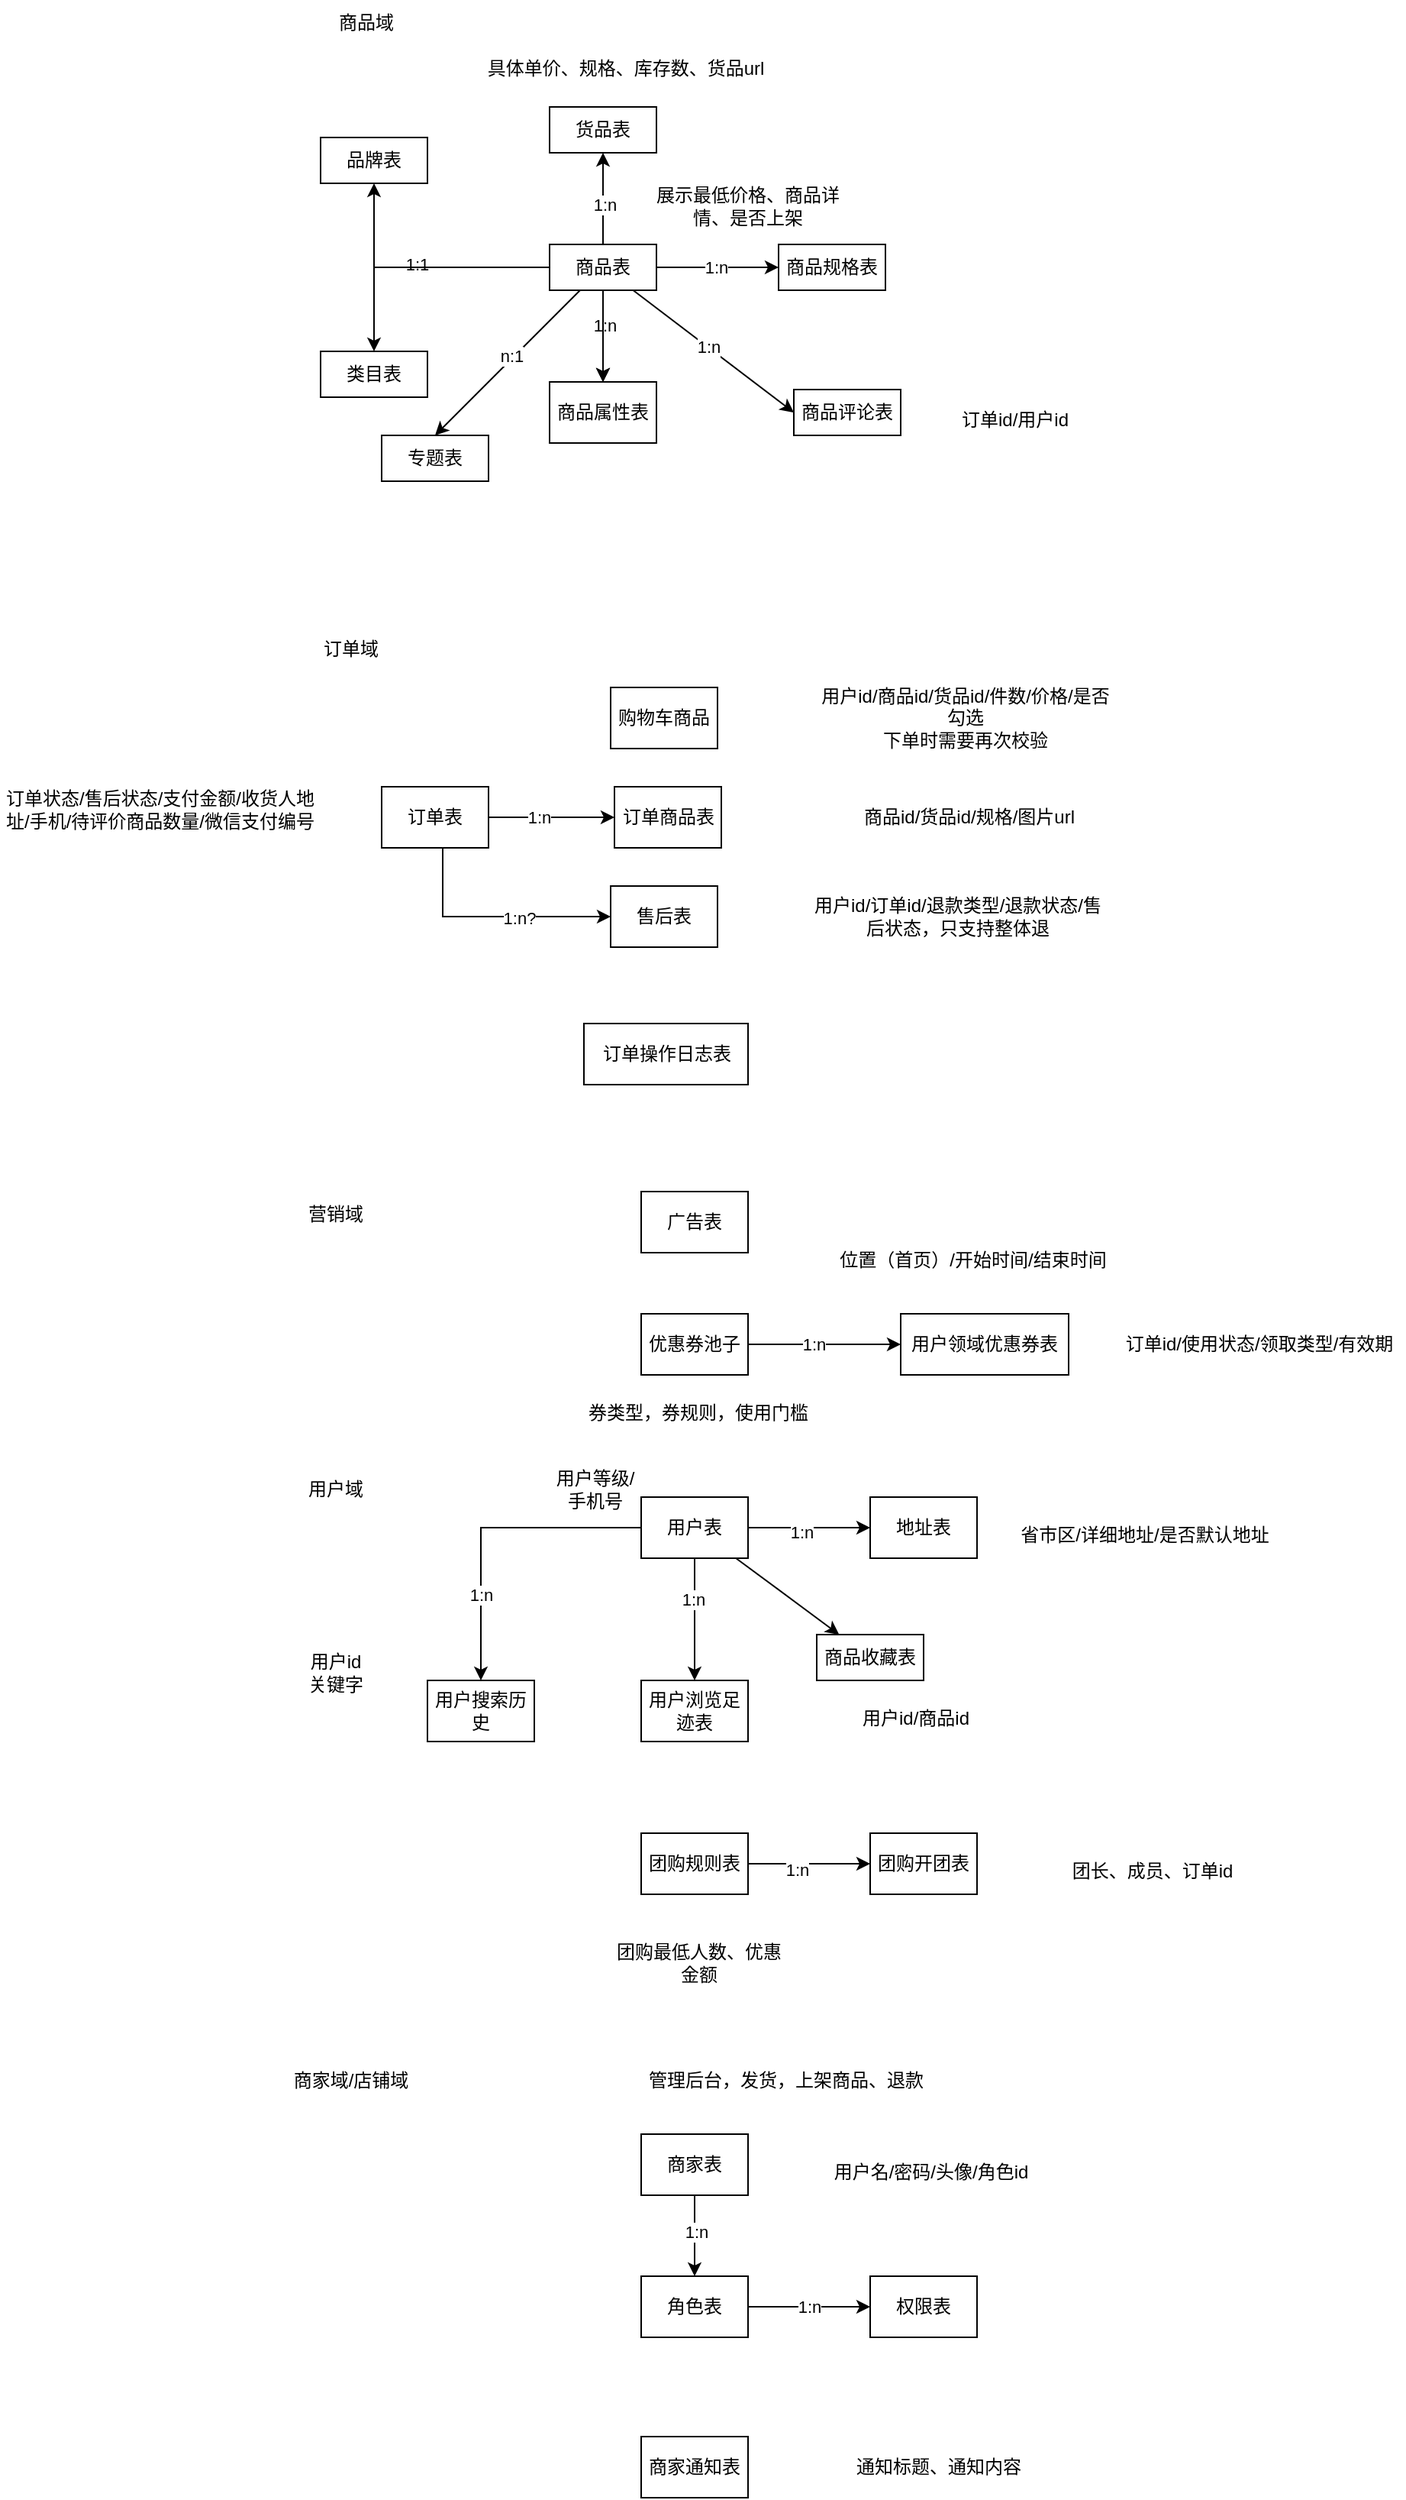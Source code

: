 <mxfile version="21.6.1" type="github">
  <diagram id="R2lEEEUBdFMjLlhIrx00" name="Page-1">
    <mxGraphModel dx="1783" dy="506" grid="1" gridSize="10" guides="1" tooltips="1" connect="1" arrows="1" fold="1" page="1" pageScale="1" pageWidth="850" pageHeight="1100" math="0" shadow="0" extFonts="Permanent Marker^https://fonts.googleapis.com/css?family=Permanent+Marker">
      <root>
        <mxCell id="0" />
        <mxCell id="1" parent="0" />
        <mxCell id="ljNqTBHzjzzW8Y34iLLb-36" value="&lt;div&gt;&lt;br&gt;&lt;/div&gt;&lt;div&gt;&lt;br&gt;&lt;/div&gt;&lt;div&gt;&lt;br&gt;&lt;/div&gt;&lt;div&gt;&lt;br&gt;&lt;/div&gt;&lt;div&gt;&lt;br&gt;&lt;/div&gt;&lt;div&gt;&lt;br&gt;&lt;/div&gt;&lt;div&gt;&lt;br&gt;&lt;/div&gt;&lt;div&gt;&lt;br&gt;&lt;/div&gt;&lt;div&gt;&lt;br&gt;&lt;/div&gt;&lt;div&gt;&lt;br&gt;&lt;/div&gt;&lt;div&gt;&lt;br&gt;&lt;/div&gt;&lt;div&gt;&lt;br&gt;&lt;/div&gt;&lt;div&gt;&lt;br&gt;&lt;/div&gt;&lt;div&gt;&lt;br&gt;&lt;/div&gt;" style="text;html=1;strokeColor=none;fillColor=none;align=center;verticalAlign=middle;whiteSpace=wrap;rounded=0;" vertex="1" parent="1">
          <mxGeometry x="10" y="170" width="60" height="30" as="geometry" />
        </mxCell>
        <mxCell id="ljNqTBHzjzzW8Y34iLLb-44" value="" style="edgeStyle=orthogonalEdgeStyle;rounded=0;orthogonalLoop=1;jettySize=auto;html=1;" edge="1" parent="1" source="ljNqTBHzjzzW8Y34iLLb-42" target="ljNqTBHzjzzW8Y34iLLb-43">
          <mxGeometry relative="1" as="geometry" />
        </mxCell>
        <mxCell id="ljNqTBHzjzzW8Y34iLLb-45" value="1:n" style="edgeLabel;html=1;align=center;verticalAlign=middle;resizable=0;points=[];" vertex="1" connectable="0" parent="ljNqTBHzjzzW8Y34iLLb-44">
          <mxGeometry x="-0.25" y="1" relative="1" as="geometry">
            <mxPoint as="offset" />
          </mxGeometry>
        </mxCell>
        <mxCell id="ljNqTBHzjzzW8Y34iLLb-47" value="" style="edgeStyle=orthogonalEdgeStyle;rounded=0;orthogonalLoop=1;jettySize=auto;html=1;" edge="1" parent="1" source="ljNqTBHzjzzW8Y34iLLb-42" target="ljNqTBHzjzzW8Y34iLLb-46">
          <mxGeometry relative="1" as="geometry" />
        </mxCell>
        <mxCell id="ljNqTBHzjzzW8Y34iLLb-48" value="1:n" style="edgeLabel;html=1;align=center;verticalAlign=middle;resizable=0;points=[];" vertex="1" connectable="0" parent="ljNqTBHzjzzW8Y34iLLb-47">
          <mxGeometry x="-0.025" relative="1" as="geometry">
            <mxPoint as="offset" />
          </mxGeometry>
        </mxCell>
        <mxCell id="ljNqTBHzjzzW8Y34iLLb-50" value="" style="edgeStyle=orthogonalEdgeStyle;rounded=0;orthogonalLoop=1;jettySize=auto;html=1;" edge="1" parent="1" source="ljNqTBHzjzzW8Y34iLLb-42" target="ljNqTBHzjzzW8Y34iLLb-49">
          <mxGeometry relative="1" as="geometry" />
        </mxCell>
        <mxCell id="ljNqTBHzjzzW8Y34iLLb-52" value="1:n" style="edgeLabel;html=1;align=center;verticalAlign=middle;resizable=0;points=[];" vertex="1" connectable="0" parent="ljNqTBHzjzzW8Y34iLLb-50">
          <mxGeometry x="-0.133" y="-1" relative="1" as="geometry">
            <mxPoint as="offset" />
          </mxGeometry>
        </mxCell>
        <mxCell id="ljNqTBHzjzzW8Y34iLLb-55" value="" style="edgeStyle=orthogonalEdgeStyle;rounded=0;orthogonalLoop=1;jettySize=auto;html=1;" edge="1" parent="1" source="ljNqTBHzjzzW8Y34iLLb-42" target="ljNqTBHzjzzW8Y34iLLb-54">
          <mxGeometry relative="1" as="geometry" />
        </mxCell>
        <mxCell id="ljNqTBHzjzzW8Y34iLLb-56" value="1:1" style="edgeLabel;html=1;align=center;verticalAlign=middle;resizable=0;points=[];" vertex="1" connectable="0" parent="ljNqTBHzjzzW8Y34iLLb-55">
          <mxGeometry x="0.024" y="-2" relative="1" as="geometry">
            <mxPoint as="offset" />
          </mxGeometry>
        </mxCell>
        <mxCell id="ljNqTBHzjzzW8Y34iLLb-59" value="" style="edgeStyle=orthogonalEdgeStyle;rounded=0;orthogonalLoop=1;jettySize=auto;html=1;" edge="1" parent="1" source="ljNqTBHzjzzW8Y34iLLb-42" target="ljNqTBHzjzzW8Y34iLLb-58">
          <mxGeometry relative="1" as="geometry" />
        </mxCell>
        <mxCell id="ljNqTBHzjzzW8Y34iLLb-61" value="" style="edgeStyle=orthogonalEdgeStyle;rounded=0;orthogonalLoop=1;jettySize=auto;html=1;" edge="1" parent="1" source="ljNqTBHzjzzW8Y34iLLb-42" target="ljNqTBHzjzzW8Y34iLLb-43">
          <mxGeometry relative="1" as="geometry" />
        </mxCell>
        <mxCell id="ljNqTBHzjzzW8Y34iLLb-62" value="" style="edgeStyle=orthogonalEdgeStyle;rounded=0;orthogonalLoop=1;jettySize=auto;html=1;" edge="1" parent="1" source="ljNqTBHzjzzW8Y34iLLb-42" target="ljNqTBHzjzzW8Y34iLLb-43">
          <mxGeometry relative="1" as="geometry" />
        </mxCell>
        <mxCell id="ljNqTBHzjzzW8Y34iLLb-65" style="rounded=0;orthogonalLoop=1;jettySize=auto;html=1;entryX=0;entryY=0.5;entryDx=0;entryDy=0;" edge="1" parent="1" source="ljNqTBHzjzzW8Y34iLLb-42" target="ljNqTBHzjzzW8Y34iLLb-64">
          <mxGeometry relative="1" as="geometry" />
        </mxCell>
        <mxCell id="ljNqTBHzjzzW8Y34iLLb-66" value="1:n" style="edgeLabel;html=1;align=center;verticalAlign=middle;resizable=0;points=[];" vertex="1" connectable="0" parent="ljNqTBHzjzzW8Y34iLLb-65">
          <mxGeometry x="-0.08" relative="1" as="geometry">
            <mxPoint as="offset" />
          </mxGeometry>
        </mxCell>
        <mxCell id="ljNqTBHzjzzW8Y34iLLb-127" style="rounded=0;orthogonalLoop=1;jettySize=auto;html=1;entryX=0.5;entryY=0;entryDx=0;entryDy=0;" edge="1" parent="1" source="ljNqTBHzjzzW8Y34iLLb-42" target="ljNqTBHzjzzW8Y34iLLb-125">
          <mxGeometry relative="1" as="geometry" />
        </mxCell>
        <mxCell id="ljNqTBHzjzzW8Y34iLLb-128" value="n:1" style="edgeLabel;html=1;align=center;verticalAlign=middle;resizable=0;points=[];" vertex="1" connectable="0" parent="ljNqTBHzjzzW8Y34iLLb-127">
          <mxGeometry x="-0.053" y="-1" relative="1" as="geometry">
            <mxPoint y="-1" as="offset" />
          </mxGeometry>
        </mxCell>
        <mxCell id="ljNqTBHzjzzW8Y34iLLb-42" value="商品表" style="rounded=0;whiteSpace=wrap;html=1;" vertex="1" parent="1">
          <mxGeometry x="250" y="180" width="70" height="30" as="geometry" />
        </mxCell>
        <mxCell id="ljNqTBHzjzzW8Y34iLLb-43" value="商品属性表" style="rounded=0;whiteSpace=wrap;html=1;" vertex="1" parent="1">
          <mxGeometry x="250" y="270" width="70" height="40" as="geometry" />
        </mxCell>
        <mxCell id="ljNqTBHzjzzW8Y34iLLb-46" value="商品规格表" style="rounded=0;whiteSpace=wrap;html=1;" vertex="1" parent="1">
          <mxGeometry x="400" y="180" width="70" height="30" as="geometry" />
        </mxCell>
        <mxCell id="ljNqTBHzjzzW8Y34iLLb-49" value="货品表" style="rounded=0;whiteSpace=wrap;html=1;" vertex="1" parent="1">
          <mxGeometry x="250" y="90" width="70" height="30" as="geometry" />
        </mxCell>
        <mxCell id="ljNqTBHzjzzW8Y34iLLb-51" value="具体单价、规格、库存数、货品url" style="text;html=1;strokeColor=none;fillColor=none;align=center;verticalAlign=middle;whiteSpace=wrap;rounded=0;" vertex="1" parent="1">
          <mxGeometry x="200" y="50" width="200" height="30" as="geometry" />
        </mxCell>
        <mxCell id="ljNqTBHzjzzW8Y34iLLb-53" value="展示最低价格、商品详情、是否上架" style="text;html=1;strokeColor=none;fillColor=none;align=center;verticalAlign=middle;whiteSpace=wrap;rounded=0;" vertex="1" parent="1">
          <mxGeometry x="310" y="140" width="140" height="30" as="geometry" />
        </mxCell>
        <mxCell id="ljNqTBHzjzzW8Y34iLLb-54" value="品牌表" style="rounded=0;whiteSpace=wrap;html=1;" vertex="1" parent="1">
          <mxGeometry x="100" y="110" width="70" height="30" as="geometry" />
        </mxCell>
        <mxCell id="ljNqTBHzjzzW8Y34iLLb-58" value="类目表" style="rounded=0;whiteSpace=wrap;html=1;" vertex="1" parent="1">
          <mxGeometry x="100" y="250" width="70" height="30" as="geometry" />
        </mxCell>
        <mxCell id="ljNqTBHzjzzW8Y34iLLb-60" value="商品域" style="text;html=1;strokeColor=none;fillColor=none;align=center;verticalAlign=middle;whiteSpace=wrap;rounded=0;" vertex="1" parent="1">
          <mxGeometry x="100" y="20" width="60" height="30" as="geometry" />
        </mxCell>
        <mxCell id="ljNqTBHzjzzW8Y34iLLb-64" value="商品评论表" style="rounded=0;whiteSpace=wrap;html=1;" vertex="1" parent="1">
          <mxGeometry x="410" y="275" width="70" height="30" as="geometry" />
        </mxCell>
        <mxCell id="ljNqTBHzjzzW8Y34iLLb-67" value="订单id/用户id" style="text;html=1;strokeColor=none;fillColor=none;align=center;verticalAlign=middle;whiteSpace=wrap;rounded=0;" vertex="1" parent="1">
          <mxGeometry x="510" y="280" width="90" height="30" as="geometry" />
        </mxCell>
        <mxCell id="ljNqTBHzjzzW8Y34iLLb-68" value="商品收藏表" style="rounded=0;whiteSpace=wrap;html=1;" vertex="1" parent="1">
          <mxGeometry x="425" y="1090" width="70" height="30" as="geometry" />
        </mxCell>
        <mxCell id="ljNqTBHzjzzW8Y34iLLb-71" value="订单域" style="text;html=1;strokeColor=none;fillColor=none;align=center;verticalAlign=middle;whiteSpace=wrap;rounded=0;" vertex="1" parent="1">
          <mxGeometry x="90" y="430" width="60" height="30" as="geometry" />
        </mxCell>
        <mxCell id="ljNqTBHzjzzW8Y34iLLb-72" value="购物车商品" style="rounded=0;whiteSpace=wrap;html=1;" vertex="1" parent="1">
          <mxGeometry x="290" y="470" width="70" height="40" as="geometry" />
        </mxCell>
        <mxCell id="ljNqTBHzjzzW8Y34iLLb-73" value="用户id/商品id/货品id/件数/价格/是否勾选&lt;br&gt;下单时需要再次校验" style="text;html=1;strokeColor=none;fillColor=none;align=center;verticalAlign=middle;whiteSpace=wrap;rounded=0;" vertex="1" parent="1">
          <mxGeometry x="425" y="475" width="195" height="30" as="geometry" />
        </mxCell>
        <mxCell id="ljNqTBHzjzzW8Y34iLLb-74" value="营销域" style="text;html=1;strokeColor=none;fillColor=none;align=center;verticalAlign=middle;whiteSpace=wrap;rounded=0;" vertex="1" parent="1">
          <mxGeometry x="80" y="800" width="60" height="30" as="geometry" />
        </mxCell>
        <mxCell id="ljNqTBHzjzzW8Y34iLLb-75" value="广告表" style="rounded=0;whiteSpace=wrap;html=1;" vertex="1" parent="1">
          <mxGeometry x="310" y="800" width="70" height="40" as="geometry" />
        </mxCell>
        <mxCell id="ljNqTBHzjzzW8Y34iLLb-76" value="位置（首页）/开始时间/结束时间" style="text;html=1;strokeColor=none;fillColor=none;align=center;verticalAlign=middle;whiteSpace=wrap;rounded=0;" vertex="1" parent="1">
          <mxGeometry x="430" y="830" width="195" height="30" as="geometry" />
        </mxCell>
        <mxCell id="ljNqTBHzjzzW8Y34iLLb-77" value="用户域" style="text;html=1;strokeColor=none;fillColor=none;align=center;verticalAlign=middle;whiteSpace=wrap;rounded=0;" vertex="1" parent="1">
          <mxGeometry x="80" y="980" width="60" height="30" as="geometry" />
        </mxCell>
        <mxCell id="ljNqTBHzjzzW8Y34iLLb-80" value="" style="edgeStyle=orthogonalEdgeStyle;rounded=0;orthogonalLoop=1;jettySize=auto;html=1;" edge="1" parent="1" source="ljNqTBHzjzzW8Y34iLLb-78" target="ljNqTBHzjzzW8Y34iLLb-79">
          <mxGeometry relative="1" as="geometry" />
        </mxCell>
        <mxCell id="ljNqTBHzjzzW8Y34iLLb-81" value="1:n" style="edgeLabel;html=1;align=center;verticalAlign=middle;resizable=0;points=[];" vertex="1" connectable="0" parent="ljNqTBHzjzzW8Y34iLLb-80">
          <mxGeometry x="-0.125" y="-3" relative="1" as="geometry">
            <mxPoint as="offset" />
          </mxGeometry>
        </mxCell>
        <mxCell id="ljNqTBHzjzzW8Y34iLLb-95" value="" style="edgeStyle=orthogonalEdgeStyle;rounded=0;orthogonalLoop=1;jettySize=auto;html=1;" edge="1" parent="1" source="ljNqTBHzjzzW8Y34iLLb-78" target="ljNqTBHzjzzW8Y34iLLb-94">
          <mxGeometry relative="1" as="geometry" />
        </mxCell>
        <mxCell id="ljNqTBHzjzzW8Y34iLLb-97" value="1:n" style="edgeLabel;html=1;align=center;verticalAlign=middle;resizable=0;points=[];" vertex="1" connectable="0" parent="ljNqTBHzjzzW8Y34iLLb-95">
          <mxGeometry x="-0.325" y="-1" relative="1" as="geometry">
            <mxPoint as="offset" />
          </mxGeometry>
        </mxCell>
        <mxCell id="ljNqTBHzjzzW8Y34iLLb-122" style="edgeStyle=orthogonalEdgeStyle;rounded=0;orthogonalLoop=1;jettySize=auto;html=1;entryX=0.5;entryY=0;entryDx=0;entryDy=0;" edge="1" parent="1" source="ljNqTBHzjzzW8Y34iLLb-78" target="ljNqTBHzjzzW8Y34iLLb-121">
          <mxGeometry relative="1" as="geometry" />
        </mxCell>
        <mxCell id="ljNqTBHzjzzW8Y34iLLb-123" value="1:n" style="edgeLabel;html=1;align=center;verticalAlign=middle;resizable=0;points=[];" vertex="1" connectable="0" parent="ljNqTBHzjzzW8Y34iLLb-122">
          <mxGeometry x="0.454" relative="1" as="geometry">
            <mxPoint as="offset" />
          </mxGeometry>
        </mxCell>
        <mxCell id="ljNqTBHzjzzW8Y34iLLb-126" style="rounded=0;orthogonalLoop=1;jettySize=auto;html=1;" edge="1" parent="1" source="ljNqTBHzjzzW8Y34iLLb-78" target="ljNqTBHzjzzW8Y34iLLb-68">
          <mxGeometry relative="1" as="geometry" />
        </mxCell>
        <mxCell id="ljNqTBHzjzzW8Y34iLLb-78" value="用户表" style="rounded=0;whiteSpace=wrap;html=1;" vertex="1" parent="1">
          <mxGeometry x="310" y="1000" width="70" height="40" as="geometry" />
        </mxCell>
        <mxCell id="ljNqTBHzjzzW8Y34iLLb-79" value="地址表" style="rounded=0;whiteSpace=wrap;html=1;" vertex="1" parent="1">
          <mxGeometry x="460" y="1000" width="70" height="40" as="geometry" />
        </mxCell>
        <mxCell id="ljNqTBHzjzzW8Y34iLLb-82" value="省市区/详细地址/是否默认地址" style="text;html=1;strokeColor=none;fillColor=none;align=center;verticalAlign=middle;whiteSpace=wrap;rounded=0;" vertex="1" parent="1">
          <mxGeometry x="550" y="1010" width="180" height="30" as="geometry" />
        </mxCell>
        <mxCell id="ljNqTBHzjzzW8Y34iLLb-119" style="edgeStyle=orthogonalEdgeStyle;rounded=0;orthogonalLoop=1;jettySize=auto;html=1;" edge="1" parent="1" source="ljNqTBHzjzzW8Y34iLLb-83" target="ljNqTBHzjzzW8Y34iLLb-116">
          <mxGeometry relative="1" as="geometry" />
        </mxCell>
        <mxCell id="ljNqTBHzjzzW8Y34iLLb-120" value="1:n" style="edgeLabel;html=1;align=center;verticalAlign=middle;resizable=0;points=[];" vertex="1" connectable="0" parent="ljNqTBHzjzzW8Y34iLLb-119">
          <mxGeometry x="-0.094" y="1" relative="1" as="geometry">
            <mxPoint as="offset" />
          </mxGeometry>
        </mxCell>
        <mxCell id="ljNqTBHzjzzW8Y34iLLb-83" value="商家表" style="rounded=0;whiteSpace=wrap;html=1;" vertex="1" parent="1">
          <mxGeometry x="310" y="1417" width="70" height="40" as="geometry" />
        </mxCell>
        <mxCell id="ljNqTBHzjzzW8Y34iLLb-84" value="商家域/店铺域" style="text;html=1;strokeColor=none;fillColor=none;align=center;verticalAlign=middle;whiteSpace=wrap;rounded=0;" vertex="1" parent="1">
          <mxGeometry x="75" y="1367" width="90" height="30" as="geometry" />
        </mxCell>
        <mxCell id="ljNqTBHzjzzW8Y34iLLb-85" value="用户名/密码/头像/角色id" style="text;html=1;strokeColor=none;fillColor=none;align=center;verticalAlign=middle;whiteSpace=wrap;rounded=0;" vertex="1" parent="1">
          <mxGeometry x="420" y="1427" width="160" height="30" as="geometry" />
        </mxCell>
        <mxCell id="ljNqTBHzjzzW8Y34iLLb-86" value="售后表" style="rounded=0;whiteSpace=wrap;html=1;" vertex="1" parent="1">
          <mxGeometry x="290" y="600" width="70" height="40" as="geometry" />
        </mxCell>
        <mxCell id="ljNqTBHzjzzW8Y34iLLb-87" value="用户id/订单id/退款类型/退款状态/售后状态，只支持整体退" style="text;html=1;strokeColor=none;fillColor=none;align=center;verticalAlign=middle;whiteSpace=wrap;rounded=0;" vertex="1" parent="1">
          <mxGeometry x="420" y="605" width="195" height="30" as="geometry" />
        </mxCell>
        <mxCell id="ljNqTBHzjzzW8Y34iLLb-90" style="edgeStyle=orthogonalEdgeStyle;rounded=0;orthogonalLoop=1;jettySize=auto;html=1;entryX=0;entryY=0.5;entryDx=0;entryDy=0;" edge="1" parent="1" source="ljNqTBHzjzzW8Y34iLLb-88" target="ljNqTBHzjzzW8Y34iLLb-89">
          <mxGeometry relative="1" as="geometry" />
        </mxCell>
        <mxCell id="ljNqTBHzjzzW8Y34iLLb-91" value="1:n" style="edgeLabel;html=1;align=center;verticalAlign=middle;resizable=0;points=[];" vertex="1" connectable="0" parent="ljNqTBHzjzzW8Y34iLLb-90">
          <mxGeometry x="-0.14" relative="1" as="geometry">
            <mxPoint as="offset" />
          </mxGeometry>
        </mxCell>
        <mxCell id="ljNqTBHzjzzW8Y34iLLb-88" value="优惠券池子" style="rounded=0;whiteSpace=wrap;html=1;" vertex="1" parent="1">
          <mxGeometry x="310" y="880" width="70" height="40" as="geometry" />
        </mxCell>
        <mxCell id="ljNqTBHzjzzW8Y34iLLb-89" value="用户领域优惠券表" style="rounded=0;whiteSpace=wrap;html=1;" vertex="1" parent="1">
          <mxGeometry x="480" y="880" width="110" height="40" as="geometry" />
        </mxCell>
        <mxCell id="ljNqTBHzjzzW8Y34iLLb-92" value="订单id/使用状态/领取类型/有效期" style="text;html=1;strokeColor=none;fillColor=none;align=center;verticalAlign=middle;whiteSpace=wrap;rounded=0;" vertex="1" parent="1">
          <mxGeometry x="620" y="885" width="190" height="30" as="geometry" />
        </mxCell>
        <mxCell id="ljNqTBHzjzzW8Y34iLLb-93" value="券类型，券规则，使用门槛" style="text;html=1;strokeColor=none;fillColor=none;align=center;verticalAlign=middle;whiteSpace=wrap;rounded=0;" vertex="1" parent="1">
          <mxGeometry x="265" y="930" width="165" height="30" as="geometry" />
        </mxCell>
        <mxCell id="ljNqTBHzjzzW8Y34iLLb-94" value="用户浏览足迹表" style="rounded=0;whiteSpace=wrap;html=1;" vertex="1" parent="1">
          <mxGeometry x="310" y="1120" width="70" height="40" as="geometry" />
        </mxCell>
        <mxCell id="ljNqTBHzjzzW8Y34iLLb-96" value="用户id/商品id" style="text;html=1;strokeColor=none;fillColor=none;align=center;verticalAlign=middle;whiteSpace=wrap;rounded=0;" vertex="1" parent="1">
          <mxGeometry x="400" y="1130" width="180" height="30" as="geometry" />
        </mxCell>
        <mxCell id="ljNqTBHzjzzW8Y34iLLb-100" value="" style="edgeStyle=orthogonalEdgeStyle;rounded=0;orthogonalLoop=1;jettySize=auto;html=1;" edge="1" parent="1" source="ljNqTBHzjzzW8Y34iLLb-98" target="ljNqTBHzjzzW8Y34iLLb-99">
          <mxGeometry relative="1" as="geometry" />
        </mxCell>
        <mxCell id="ljNqTBHzjzzW8Y34iLLb-101" value="1:n" style="edgeLabel;html=1;align=center;verticalAlign=middle;resizable=0;points=[];" vertex="1" connectable="0" parent="ljNqTBHzjzzW8Y34iLLb-100">
          <mxGeometry x="-0.2" y="-4" relative="1" as="geometry">
            <mxPoint as="offset" />
          </mxGeometry>
        </mxCell>
        <mxCell id="ljNqTBHzjzzW8Y34iLLb-98" value="团购规则表" style="rounded=0;whiteSpace=wrap;html=1;" vertex="1" parent="1">
          <mxGeometry x="310" y="1220" width="70" height="40" as="geometry" />
        </mxCell>
        <mxCell id="ljNqTBHzjzzW8Y34iLLb-99" value="团购开团表" style="rounded=0;whiteSpace=wrap;html=1;" vertex="1" parent="1">
          <mxGeometry x="460" y="1220" width="70" height="40" as="geometry" />
        </mxCell>
        <mxCell id="ljNqTBHzjzzW8Y34iLLb-102" value="团长、成员、订单id" style="text;html=1;strokeColor=none;fillColor=none;align=center;verticalAlign=middle;whiteSpace=wrap;rounded=0;" vertex="1" parent="1">
          <mxGeometry x="590" y="1230" width="110" height="30" as="geometry" />
        </mxCell>
        <mxCell id="ljNqTBHzjzzW8Y34iLLb-103" value="团购最低人数、优惠金额" style="text;html=1;strokeColor=none;fillColor=none;align=center;verticalAlign=middle;whiteSpace=wrap;rounded=0;" vertex="1" parent="1">
          <mxGeometry x="292.5" y="1290" width="110" height="30" as="geometry" />
        </mxCell>
        <mxCell id="ljNqTBHzjzzW8Y34iLLb-104" value="订单操作日志表" style="rounded=0;whiteSpace=wrap;html=1;" vertex="1" parent="1">
          <mxGeometry x="272.5" y="690" width="107.5" height="40" as="geometry" />
        </mxCell>
        <mxCell id="ljNqTBHzjzzW8Y34iLLb-105" value="商家通知表" style="rounded=0;whiteSpace=wrap;html=1;" vertex="1" parent="1">
          <mxGeometry x="310" y="1615" width="70" height="40" as="geometry" />
        </mxCell>
        <mxCell id="ljNqTBHzjzzW8Y34iLLb-106" value="通知标题、通知内容" style="text;html=1;strokeColor=none;fillColor=none;align=center;verticalAlign=middle;whiteSpace=wrap;rounded=0;" vertex="1" parent="1">
          <mxGeometry x="425" y="1620" width="160" height="30" as="geometry" />
        </mxCell>
        <mxCell id="ljNqTBHzjzzW8Y34iLLb-110" style="edgeStyle=orthogonalEdgeStyle;rounded=0;orthogonalLoop=1;jettySize=auto;html=1;" edge="1" parent="1" source="ljNqTBHzjzzW8Y34iLLb-107" target="ljNqTBHzjzzW8Y34iLLb-109">
          <mxGeometry relative="1" as="geometry" />
        </mxCell>
        <mxCell id="ljNqTBHzjzzW8Y34iLLb-111" value="1:n" style="edgeLabel;html=1;align=center;verticalAlign=middle;resizable=0;points=[];" vertex="1" connectable="0" parent="ljNqTBHzjzzW8Y34iLLb-110">
          <mxGeometry x="-0.2" relative="1" as="geometry">
            <mxPoint as="offset" />
          </mxGeometry>
        </mxCell>
        <mxCell id="ljNqTBHzjzzW8Y34iLLb-113" style="edgeStyle=orthogonalEdgeStyle;rounded=0;orthogonalLoop=1;jettySize=auto;html=1;entryX=0;entryY=0.5;entryDx=0;entryDy=0;" edge="1" parent="1" source="ljNqTBHzjzzW8Y34iLLb-107" target="ljNqTBHzjzzW8Y34iLLb-86">
          <mxGeometry relative="1" as="geometry">
            <Array as="points">
              <mxPoint x="180" y="620" />
            </Array>
          </mxGeometry>
        </mxCell>
        <mxCell id="ljNqTBHzjzzW8Y34iLLb-114" value="1:n?" style="edgeLabel;html=1;align=center;verticalAlign=middle;resizable=0;points=[];" vertex="1" connectable="0" parent="ljNqTBHzjzzW8Y34iLLb-113">
          <mxGeometry x="0.226" y="-1" relative="1" as="geometry">
            <mxPoint as="offset" />
          </mxGeometry>
        </mxCell>
        <mxCell id="ljNqTBHzjzzW8Y34iLLb-107" value="订单表" style="rounded=0;whiteSpace=wrap;html=1;" vertex="1" parent="1">
          <mxGeometry x="140" y="535" width="70" height="40" as="geometry" />
        </mxCell>
        <mxCell id="ljNqTBHzjzzW8Y34iLLb-108" value="订单状态/售后状态/支付金额/收货人地址/手机/待评价商品数量/微信支付编号" style="text;html=1;strokeColor=none;fillColor=none;align=center;verticalAlign=middle;whiteSpace=wrap;rounded=0;" vertex="1" parent="1">
          <mxGeometry x="-110" y="535" width="210" height="30" as="geometry" />
        </mxCell>
        <mxCell id="ljNqTBHzjzzW8Y34iLLb-109" value="订单商品表" style="rounded=0;whiteSpace=wrap;html=1;" vertex="1" parent="1">
          <mxGeometry x="292.5" y="535" width="70" height="40" as="geometry" />
        </mxCell>
        <mxCell id="ljNqTBHzjzzW8Y34iLLb-112" value="商品id/货品id/规格/图片url" style="text;html=1;strokeColor=none;fillColor=none;align=center;verticalAlign=middle;whiteSpace=wrap;rounded=0;" vertex="1" parent="1">
          <mxGeometry x="440" y="540" width="170" height="30" as="geometry" />
        </mxCell>
        <mxCell id="ljNqTBHzjzzW8Y34iLLb-118" value="1:n" style="edgeStyle=orthogonalEdgeStyle;rounded=0;orthogonalLoop=1;jettySize=auto;html=1;" edge="1" parent="1" source="ljNqTBHzjzzW8Y34iLLb-116" target="ljNqTBHzjzzW8Y34iLLb-117">
          <mxGeometry relative="1" as="geometry" />
        </mxCell>
        <mxCell id="ljNqTBHzjzzW8Y34iLLb-116" value="角色表" style="rounded=0;whiteSpace=wrap;html=1;" vertex="1" parent="1">
          <mxGeometry x="310" y="1510" width="70" height="40" as="geometry" />
        </mxCell>
        <mxCell id="ljNqTBHzjzzW8Y34iLLb-117" value="权限表" style="rounded=0;whiteSpace=wrap;html=1;" vertex="1" parent="1">
          <mxGeometry x="460" y="1510" width="70" height="40" as="geometry" />
        </mxCell>
        <mxCell id="ljNqTBHzjzzW8Y34iLLb-121" value="用户搜索历史" style="rounded=0;whiteSpace=wrap;html=1;" vertex="1" parent="1">
          <mxGeometry x="170" y="1120" width="70" height="40" as="geometry" />
        </mxCell>
        <mxCell id="ljNqTBHzjzzW8Y34iLLb-124" value="用户id&lt;br&gt;关键字" style="text;html=1;strokeColor=none;fillColor=none;align=center;verticalAlign=middle;whiteSpace=wrap;rounded=0;" vertex="1" parent="1">
          <mxGeometry x="80" y="1100" width="60" height="30" as="geometry" />
        </mxCell>
        <mxCell id="ljNqTBHzjzzW8Y34iLLb-125" value="专题表" style="rounded=0;whiteSpace=wrap;html=1;" vertex="1" parent="1">
          <mxGeometry x="140" y="305" width="70" height="30" as="geometry" />
        </mxCell>
        <mxCell id="ljNqTBHzjzzW8Y34iLLb-129" value="用户等级/手机号" style="text;html=1;strokeColor=none;fillColor=none;align=center;verticalAlign=middle;whiteSpace=wrap;rounded=0;" vertex="1" parent="1">
          <mxGeometry x="250" y="980" width="60" height="30" as="geometry" />
        </mxCell>
        <mxCell id="ljNqTBHzjzzW8Y34iLLb-130" value="管理后台，发货，上架商品、退款" style="text;html=1;strokeColor=none;fillColor=none;align=center;verticalAlign=middle;whiteSpace=wrap;rounded=0;" vertex="1" parent="1">
          <mxGeometry x="300" y="1367" width="210" height="30" as="geometry" />
        </mxCell>
      </root>
    </mxGraphModel>
  </diagram>
</mxfile>
